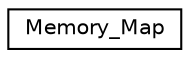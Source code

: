 digraph "Graphical Class Hierarchy"
{
 // LATEX_PDF_SIZE
  edge [fontname="Helvetica",fontsize="10",labelfontname="Helvetica",labelfontsize="10"];
  node [fontname="Helvetica",fontsize="10",shape=record];
  rankdir="LR";
  Node0 [label="Memory_Map",height=0.2,width=0.4,color="black", fillcolor="white", style="filled",URL="$class_memory___map.html",tooltip=" "];
}
